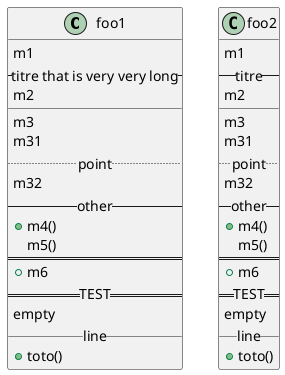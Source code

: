 {
  "sha1": "qqh3k6ibzm8mjvbrlkiwmv27o4jxnql",
  "insertion": {
    "when": "2024-06-04T17:28:42.776Z",
    "user": "plantuml@gmail.com"
  }
}
@startuml
class foo1 {
	m1
	--titre that is very very long--
	m2
	__
	m3
	m31
	..point..
	m32
	--other--
	+m4()
	m5()
	==
	+m6
	== TEST ==
	empty
	__line__
	+toto()
}

class foo2 {
	m1
	--titre--
	m2
	__
	m3
	m31
	..point..
	m32
	--other--
	+m4()
	m5()
	==
	+m6
	== TEST ==
	empty
	__line__
	+toto()
}

@enduml
